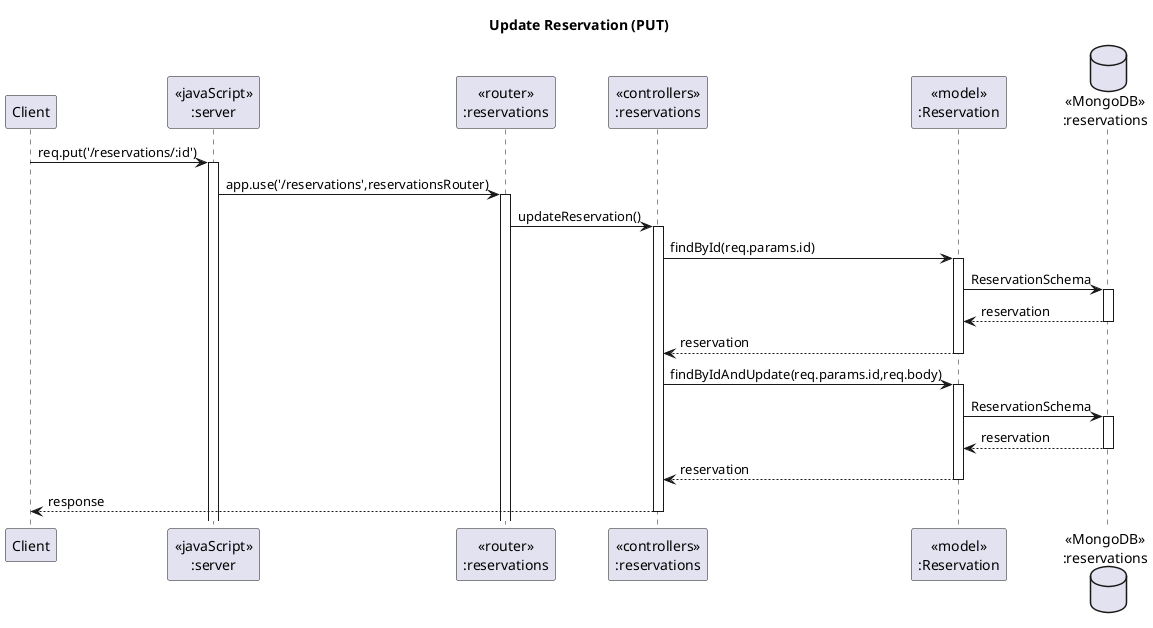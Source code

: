 @startuml Update Reservation (PUT)

' header Sameple VacQ Sequence Diagram
' footer Page %page% of %lastpage%
title "Update Reservation (PUT)"

participant "Client" as client
participant "<<javaScript>>\n:server" as server
participant "<<router>>\n:reservations" as reservationsRouter
participant "<<controllers>>\n:reservations" as reservationsController
participant "<<model>>\n:Reservation" as reservationModel
database "<<MongoDB>>\n:reservations" as ReservationsDatabase

client->server ++:req.put('/reservations/:id')
server->reservationsRouter ++:app.use('/reservations',reservationsRouter)
reservationsRouter->reservationsController ++:updateReservation()
reservationsController->reservationModel ++:findById(req.params.id)
reservationModel ->ReservationsDatabase ++: ReservationSchema
ReservationsDatabase --> reservationModel --: reservation
reservationModel --> reservationsController --: reservation
reservationsController -> reservationModel ++:findByIdAndUpdate(req.params.id,req.body)
reservationModel ->ReservationsDatabase ++: ReservationSchema
ReservationsDatabase --> reservationModel --: reservation
reservationModel --> reservationsController --: reservation
reservationsController --> client --: response

@enduml